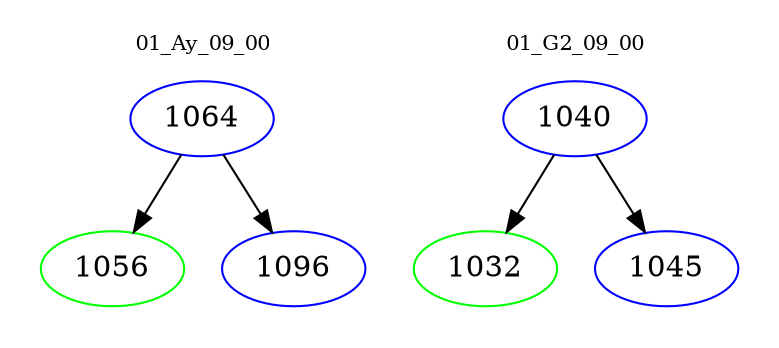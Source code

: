 digraph{
subgraph cluster_0 {
color = white
label = "01_Ay_09_00";
fontsize=10;
T0_1064 [label="1064", color="blue"]
T0_1064 -> T0_1056 [color="black"]
T0_1056 [label="1056", color="green"]
T0_1064 -> T0_1096 [color="black"]
T0_1096 [label="1096", color="blue"]
}
subgraph cluster_1 {
color = white
label = "01_G2_09_00";
fontsize=10;
T1_1040 [label="1040", color="blue"]
T1_1040 -> T1_1032 [color="black"]
T1_1032 [label="1032", color="green"]
T1_1040 -> T1_1045 [color="black"]
T1_1045 [label="1045", color="blue"]
}
}
